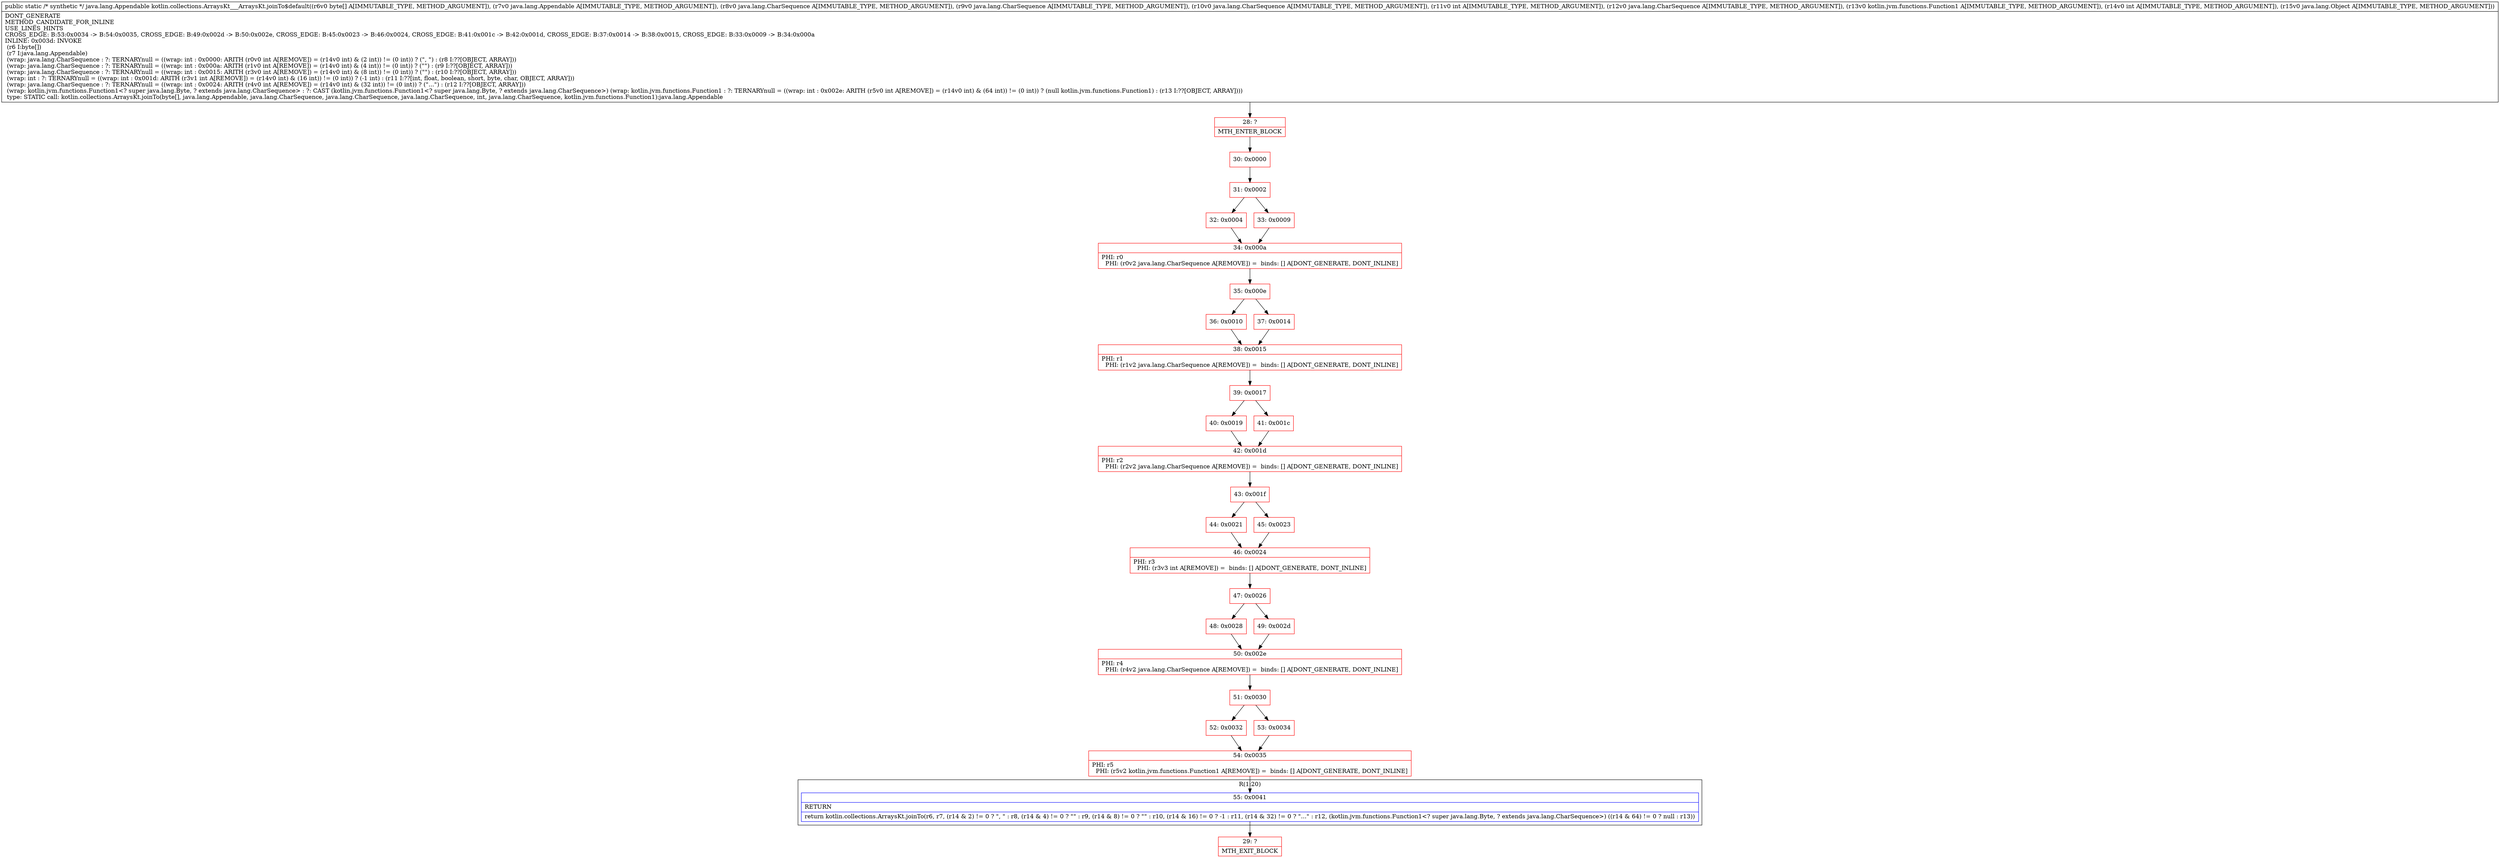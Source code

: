 digraph "CFG forkotlin.collections.ArraysKt___ArraysKt.joinTo$default([BLjava\/lang\/Appendable;Ljava\/lang\/CharSequence;Ljava\/lang\/CharSequence;Ljava\/lang\/CharSequence;ILjava\/lang\/CharSequence;Lkotlin\/jvm\/functions\/Function1;ILjava\/lang\/Object;)Ljava\/lang\/Appendable;" {
subgraph cluster_Region_1897939264 {
label = "R(1:20)";
node [shape=record,color=blue];
Node_55 [shape=record,label="{55\:\ 0x0041|RETURN\l|return kotlin.collections.ArraysKt.joinTo(r6, r7, (r14 & 2) != 0 ? \", \" : r8, (r14 & 4) != 0 ? \"\" : r9, (r14 & 8) != 0 ? \"\" : r10, (r14 & 16) != 0 ? \-1 : r11, (r14 & 32) != 0 ? \"...\" : r12, (kotlin.jvm.functions.Function1\<? super java.lang.Byte, ? extends java.lang.CharSequence\>) ((r14 & 64) != 0 ? null : r13))\l}"];
}
Node_28 [shape=record,color=red,label="{28\:\ ?|MTH_ENTER_BLOCK\l}"];
Node_30 [shape=record,color=red,label="{30\:\ 0x0000}"];
Node_31 [shape=record,color=red,label="{31\:\ 0x0002}"];
Node_32 [shape=record,color=red,label="{32\:\ 0x0004}"];
Node_34 [shape=record,color=red,label="{34\:\ 0x000a|PHI: r0 \l  PHI: (r0v2 java.lang.CharSequence A[REMOVE]) =  binds: [] A[DONT_GENERATE, DONT_INLINE]\l}"];
Node_35 [shape=record,color=red,label="{35\:\ 0x000e}"];
Node_36 [shape=record,color=red,label="{36\:\ 0x0010}"];
Node_38 [shape=record,color=red,label="{38\:\ 0x0015|PHI: r1 \l  PHI: (r1v2 java.lang.CharSequence A[REMOVE]) =  binds: [] A[DONT_GENERATE, DONT_INLINE]\l}"];
Node_39 [shape=record,color=red,label="{39\:\ 0x0017}"];
Node_40 [shape=record,color=red,label="{40\:\ 0x0019}"];
Node_42 [shape=record,color=red,label="{42\:\ 0x001d|PHI: r2 \l  PHI: (r2v2 java.lang.CharSequence A[REMOVE]) =  binds: [] A[DONT_GENERATE, DONT_INLINE]\l}"];
Node_43 [shape=record,color=red,label="{43\:\ 0x001f}"];
Node_44 [shape=record,color=red,label="{44\:\ 0x0021}"];
Node_46 [shape=record,color=red,label="{46\:\ 0x0024|PHI: r3 \l  PHI: (r3v3 int A[REMOVE]) =  binds: [] A[DONT_GENERATE, DONT_INLINE]\l}"];
Node_47 [shape=record,color=red,label="{47\:\ 0x0026}"];
Node_48 [shape=record,color=red,label="{48\:\ 0x0028}"];
Node_50 [shape=record,color=red,label="{50\:\ 0x002e|PHI: r4 \l  PHI: (r4v2 java.lang.CharSequence A[REMOVE]) =  binds: [] A[DONT_GENERATE, DONT_INLINE]\l}"];
Node_51 [shape=record,color=red,label="{51\:\ 0x0030}"];
Node_52 [shape=record,color=red,label="{52\:\ 0x0032}"];
Node_54 [shape=record,color=red,label="{54\:\ 0x0035|PHI: r5 \l  PHI: (r5v2 kotlin.jvm.functions.Function1 A[REMOVE]) =  binds: [] A[DONT_GENERATE, DONT_INLINE]\l}"];
Node_29 [shape=record,color=red,label="{29\:\ ?|MTH_EXIT_BLOCK\l}"];
Node_53 [shape=record,color=red,label="{53\:\ 0x0034}"];
Node_49 [shape=record,color=red,label="{49\:\ 0x002d}"];
Node_45 [shape=record,color=red,label="{45\:\ 0x0023}"];
Node_41 [shape=record,color=red,label="{41\:\ 0x001c}"];
Node_37 [shape=record,color=red,label="{37\:\ 0x0014}"];
Node_33 [shape=record,color=red,label="{33\:\ 0x0009}"];
MethodNode[shape=record,label="{public static \/* synthetic *\/ java.lang.Appendable kotlin.collections.ArraysKt___ArraysKt.joinTo$default((r6v0 byte[] A[IMMUTABLE_TYPE, METHOD_ARGUMENT]), (r7v0 java.lang.Appendable A[IMMUTABLE_TYPE, METHOD_ARGUMENT]), (r8v0 java.lang.CharSequence A[IMMUTABLE_TYPE, METHOD_ARGUMENT]), (r9v0 java.lang.CharSequence A[IMMUTABLE_TYPE, METHOD_ARGUMENT]), (r10v0 java.lang.CharSequence A[IMMUTABLE_TYPE, METHOD_ARGUMENT]), (r11v0 int A[IMMUTABLE_TYPE, METHOD_ARGUMENT]), (r12v0 java.lang.CharSequence A[IMMUTABLE_TYPE, METHOD_ARGUMENT]), (r13v0 kotlin.jvm.functions.Function1 A[IMMUTABLE_TYPE, METHOD_ARGUMENT]), (r14v0 int A[IMMUTABLE_TYPE, METHOD_ARGUMENT]), (r15v0 java.lang.Object A[IMMUTABLE_TYPE, METHOD_ARGUMENT]))  | DONT_GENERATE\lMETHOD_CANDIDATE_FOR_INLINE\lUSE_LINES_HINTS\lCROSS_EDGE: B:53:0x0034 \-\> B:54:0x0035, CROSS_EDGE: B:49:0x002d \-\> B:50:0x002e, CROSS_EDGE: B:45:0x0023 \-\> B:46:0x0024, CROSS_EDGE: B:41:0x001c \-\> B:42:0x001d, CROSS_EDGE: B:37:0x0014 \-\> B:38:0x0015, CROSS_EDGE: B:33:0x0009 \-\> B:34:0x000a\lINLINE: 0x003d: INVOKE  \l  (r6 I:byte[])\l  (r7 I:java.lang.Appendable)\l  (wrap: java.lang.CharSequence : ?: TERNARYnull = ((wrap: int : 0x0000: ARITH  (r0v0 int A[REMOVE]) = (r14v0 int) & (2 int)) != (0 int)) ? (\", \") : (r8 I:??[OBJECT, ARRAY]))\l  (wrap: java.lang.CharSequence : ?: TERNARYnull = ((wrap: int : 0x000a: ARITH  (r1v0 int A[REMOVE]) = (r14v0 int) & (4 int)) != (0 int)) ? (\"\") : (r9 I:??[OBJECT, ARRAY]))\l  (wrap: java.lang.CharSequence : ?: TERNARYnull = ((wrap: int : 0x0015: ARITH  (r3v0 int A[REMOVE]) = (r14v0 int) & (8 int)) != (0 int)) ? (\"\") : (r10 I:??[OBJECT, ARRAY]))\l  (wrap: int : ?: TERNARYnull = ((wrap: int : 0x001d: ARITH  (r3v1 int A[REMOVE]) = (r14v0 int) & (16 int)) != (0 int)) ? (\-1 int) : (r11 I:??[int, float, boolean, short, byte, char, OBJECT, ARRAY]))\l  (wrap: java.lang.CharSequence : ?: TERNARYnull = ((wrap: int : 0x0024: ARITH  (r4v0 int A[REMOVE]) = (r14v0 int) & (32 int)) != (0 int)) ? (\"...\") : (r12 I:??[OBJECT, ARRAY]))\l  (wrap: kotlin.jvm.functions.Function1\<? super java.lang.Byte, ? extends java.lang.CharSequence\> : ?: CAST (kotlin.jvm.functions.Function1\<? super java.lang.Byte, ? extends java.lang.CharSequence\>) (wrap: kotlin.jvm.functions.Function1 : ?: TERNARYnull = ((wrap: int : 0x002e: ARITH  (r5v0 int A[REMOVE]) = (r14v0 int) & (64 int)) != (0 int)) ? (null kotlin.jvm.functions.Function1) : (r13 I:??[OBJECT, ARRAY])))\l type: STATIC call: kotlin.collections.ArraysKt.joinTo(byte[], java.lang.Appendable, java.lang.CharSequence, java.lang.CharSequence, java.lang.CharSequence, int, java.lang.CharSequence, kotlin.jvm.functions.Function1):java.lang.Appendable\l}"];
MethodNode -> Node_28;Node_55 -> Node_29;
Node_28 -> Node_30;
Node_30 -> Node_31;
Node_31 -> Node_32;
Node_31 -> Node_33;
Node_32 -> Node_34;
Node_34 -> Node_35;
Node_35 -> Node_36;
Node_35 -> Node_37;
Node_36 -> Node_38;
Node_38 -> Node_39;
Node_39 -> Node_40;
Node_39 -> Node_41;
Node_40 -> Node_42;
Node_42 -> Node_43;
Node_43 -> Node_44;
Node_43 -> Node_45;
Node_44 -> Node_46;
Node_46 -> Node_47;
Node_47 -> Node_48;
Node_47 -> Node_49;
Node_48 -> Node_50;
Node_50 -> Node_51;
Node_51 -> Node_52;
Node_51 -> Node_53;
Node_52 -> Node_54;
Node_54 -> Node_55;
Node_53 -> Node_54;
Node_49 -> Node_50;
Node_45 -> Node_46;
Node_41 -> Node_42;
Node_37 -> Node_38;
Node_33 -> Node_34;
}

